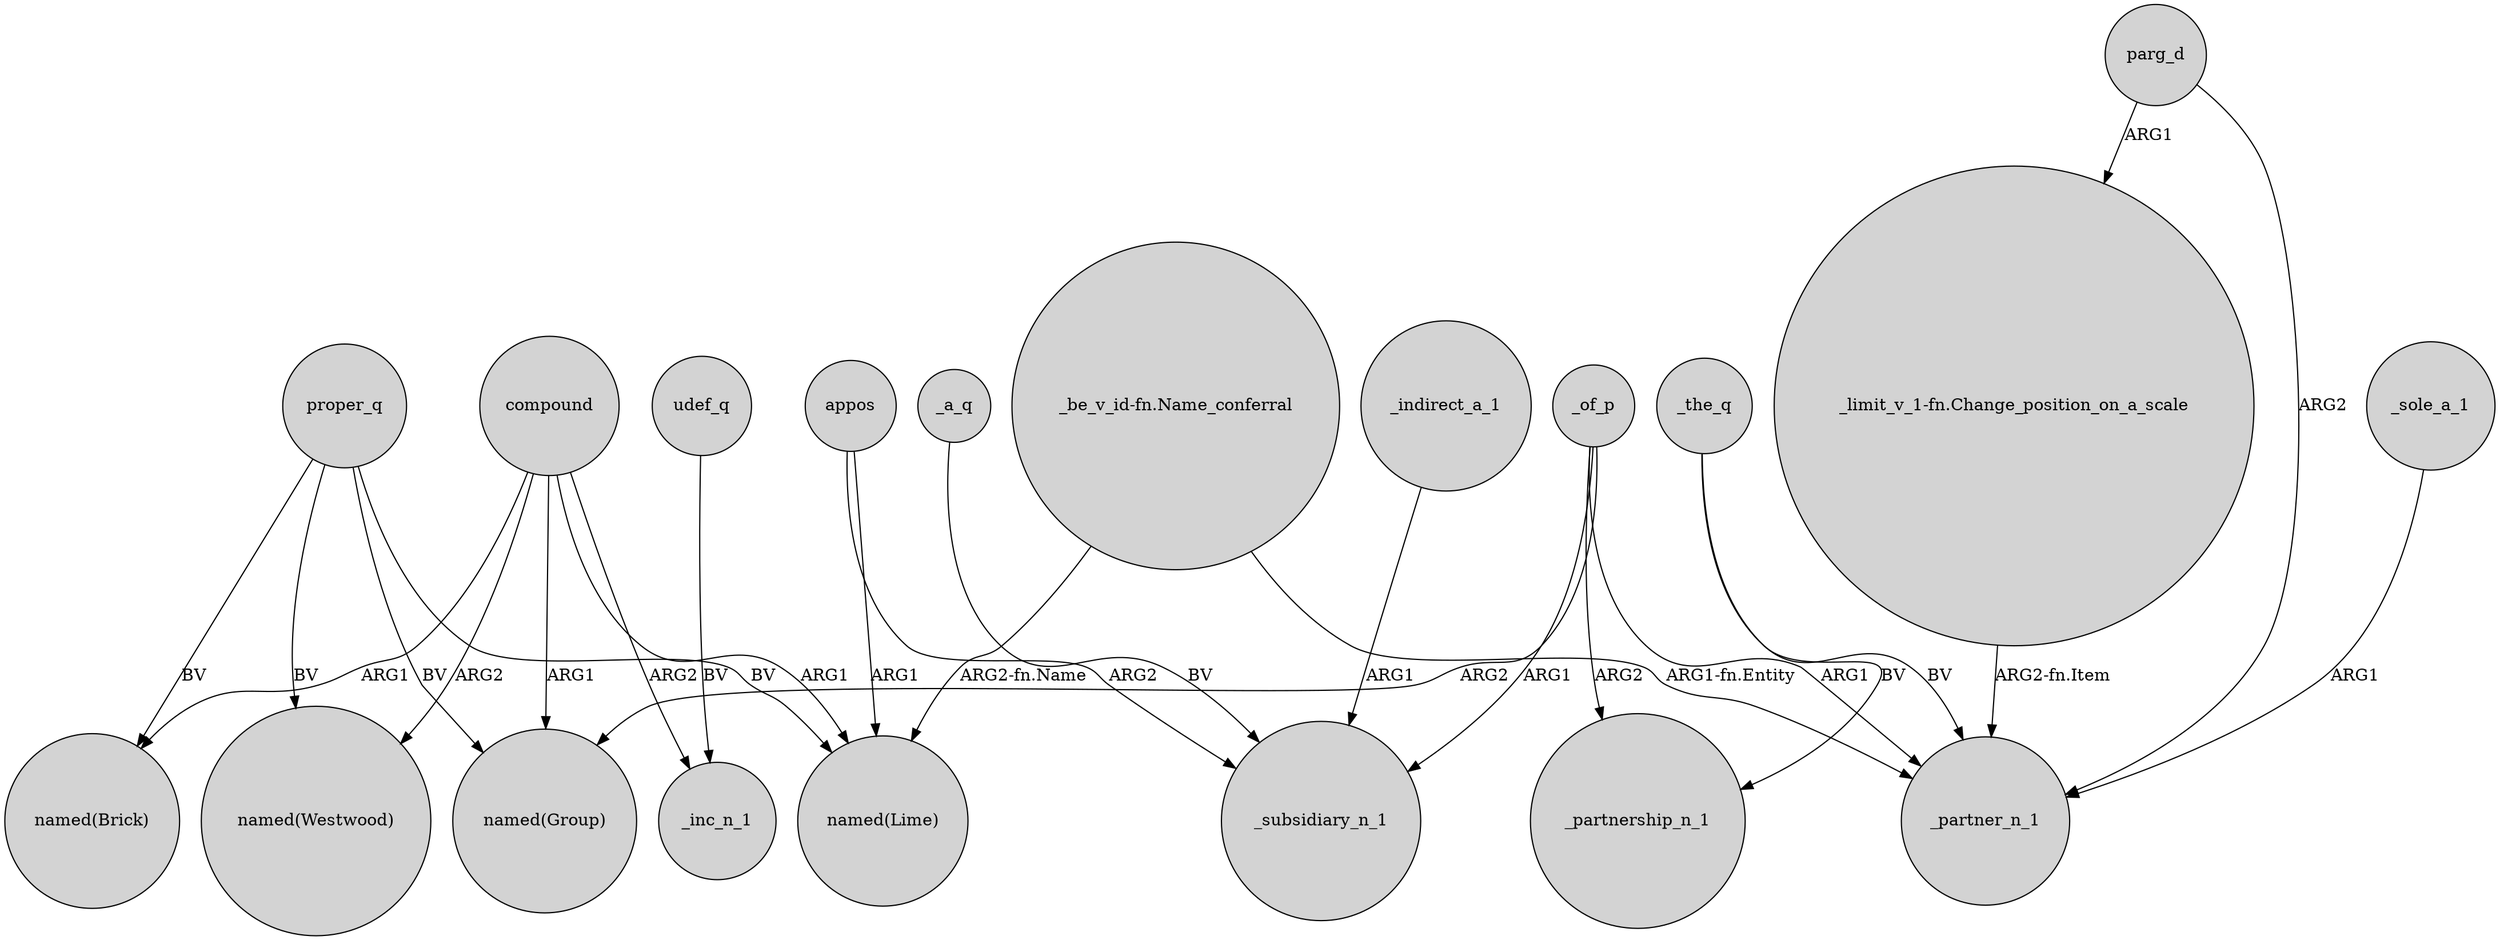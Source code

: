 digraph {
	node [shape=circle style=filled]
	proper_q -> "named(Westwood)" [label=BV]
	proper_q -> "named(Brick)" [label=BV]
	_a_q -> _subsidiary_n_1 [label=BV]
	parg_d -> "_limit_v_1-fn.Change_position_on_a_scale" [label=ARG1]
	compound -> "named(Group)" [label=ARG1]
	_of_p -> _partnership_n_1 [label=ARG2]
	_of_p -> _subsidiary_n_1 [label=ARG1]
	_indirect_a_1 -> _subsidiary_n_1 [label=ARG1]
	parg_d -> _partner_n_1 [label=ARG2]
	proper_q -> "named(Group)" [label=BV]
	udef_q -> _inc_n_1 [label=BV]
	_sole_a_1 -> _partner_n_1 [label=ARG1]
	compound -> _inc_n_1 [label=ARG2]
	"_be_v_id-fn.Name_conferral" -> _partner_n_1 [label="ARG1-fn.Entity"]
	appos -> "named(Lime)" [label=ARG1]
	compound -> "named(Brick)" [label=ARG1]
	appos -> _subsidiary_n_1 [label=ARG2]
	compound -> "named(Lime)" [label=ARG1]
	_the_q -> _partnership_n_1 [label=BV]
	"_limit_v_1-fn.Change_position_on_a_scale" -> _partner_n_1 [label="ARG2-fn.Item"]
	_of_p -> "named(Group)" [label=ARG2]
	_of_p -> _partner_n_1 [label=ARG1]
	"_be_v_id-fn.Name_conferral" -> "named(Lime)" [label="ARG2-fn.Name"]
	proper_q -> "named(Lime)" [label=BV]
	compound -> "named(Westwood)" [label=ARG2]
	_the_q -> _partner_n_1 [label=BV]
}
